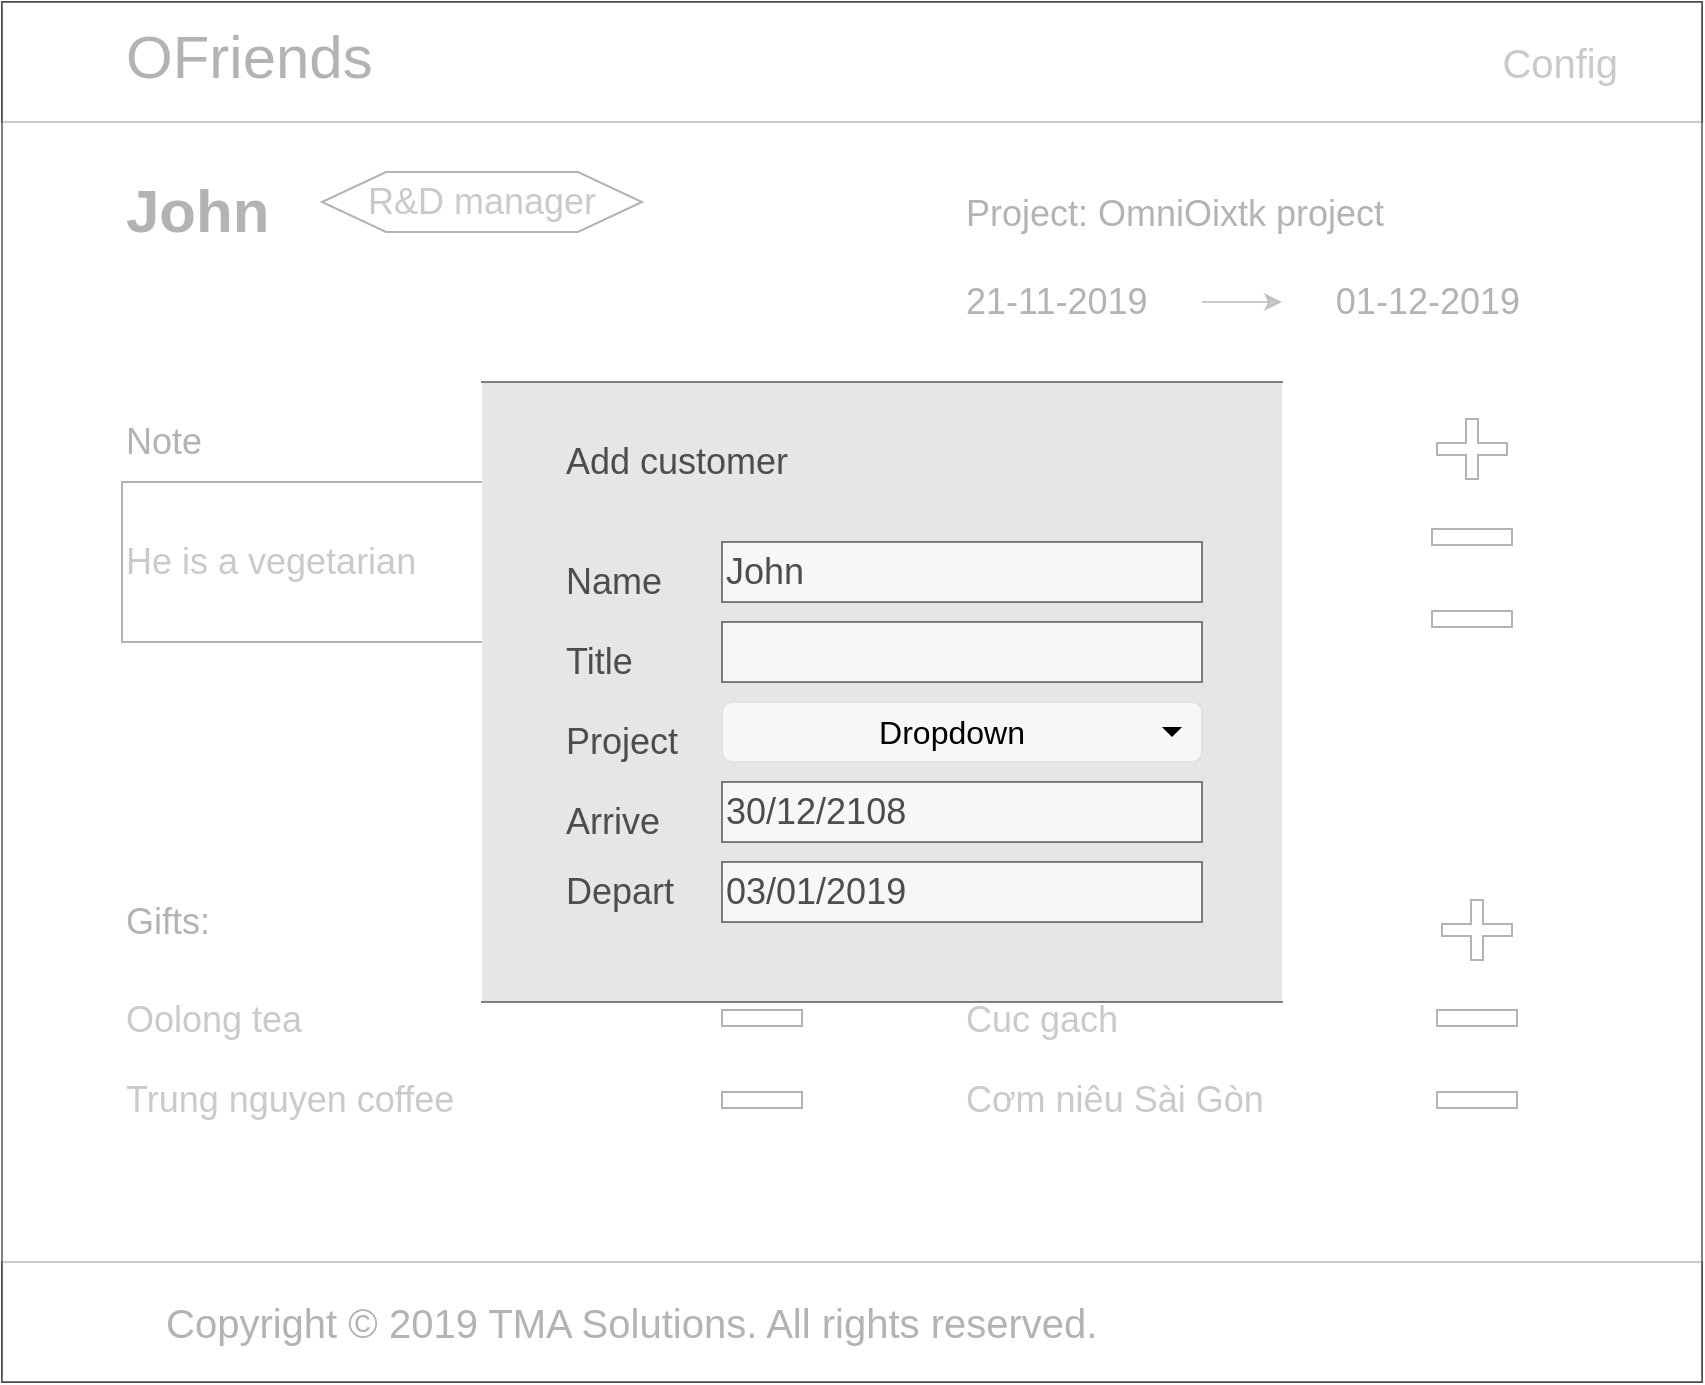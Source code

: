 <mxfile version="10.2.1" type="device"><diagram id="oSVK45ntM9ekwhACHQQf" name="Page-1"><mxGraphModel dx="1188" dy="718" grid="1" gridSize="10" guides="1" tooltips="1" connect="1" arrows="1" fold="1" page="1" pageScale="1" pageWidth="850" pageHeight="1100" math="0" shadow="0"><root><mxCell id="0"/><mxCell id="1" parent="0"/><mxCell id="c798-aoe-cJkhllQcpoC-25" value="" style="rounded=0;whiteSpace=wrap;html=1;shadow=0;strokeColor=#4D4D4D;fillColor=none;fontSize=16;fontColor=#4D4D4D;align=left;container=1;" vertex="1" parent="1"><mxGeometry width="850" height="60" as="geometry"/></mxCell><mxCell id="c798-aoe-cJkhllQcpoC-28" value="Config" style="text;html=1;strokeColor=none;fillColor=none;align=right;verticalAlign=middle;whiteSpace=wrap;rounded=0;shadow=0;fontSize=20;fontColor=#4D4D4D;" vertex="1" parent="c798-aoe-cJkhllQcpoC-25"><mxGeometry x="730" y="20" width="80" height="20" as="geometry"/></mxCell><mxCell id="c798-aoe-cJkhllQcpoC-26" value="" style="rounded=0;whiteSpace=wrap;html=1;shadow=0;strokeColor=#4D4D4D;fillColor=none;fontSize=16;fontColor=#4D4D4D;align=left;container=1;" vertex="1" parent="1"><mxGeometry y="630" width="850" height="60" as="geometry"/></mxCell><mxCell id="c798-aoe-cJkhllQcpoC-27" value="Copyright © 2019 TMA Solutions. All rights reserved." style="text;html=1;strokeColor=none;fillColor=none;align=left;verticalAlign=middle;whiteSpace=wrap;rounded=0;labelBorderColor=none;fontSize=20;flipH=0;" vertex="1" parent="c798-aoe-cJkhllQcpoC-26"><mxGeometry x="80" y="10" width="480" height="40" as="geometry"/></mxCell><mxCell id="c798-aoe-cJkhllQcpoC-2" value="&lt;font style=&quot;font-size: 30px;&quot;&gt;OFriends&lt;/font&gt;" style="text;html=1;strokeColor=none;fillColor=none;align=left;verticalAlign=top;whiteSpace=wrap;rounded=0;labelBorderColor=none;fontSize=30;flipH=0;" vertex="1" parent="1"><mxGeometry x="59.964" y="3" width="160.783" height="40" as="geometry"/></mxCell><mxCell id="c798-aoe-cJkhllQcpoC-62" value="&lt;font style=&quot;font-size: 30px&quot;&gt;John&lt;/font&gt;" style="text;html=1;strokeColor=none;fillColor=none;align=left;verticalAlign=top;whiteSpace=wrap;rounded=0;labelBorderColor=none;fontSize=30;flipH=0;fontStyle=1" vertex="1" parent="1"><mxGeometry x="59.964" y="80" width="160.783" height="40" as="geometry"/></mxCell><mxCell id="c798-aoe-cJkhllQcpoC-65" value="&lt;font style=&quot;font-size: 18px&quot;&gt;21-11-2019&lt;/font&gt;" style="text;html=1;strokeColor=none;fillColor=none;align=left;verticalAlign=middle;whiteSpace=wrap;rounded=0;labelBorderColor=none;fontSize=18;flipH=0;" vertex="1" parent="1"><mxGeometry x="480" y="140" width="120" height="20" as="geometry"/></mxCell><mxCell id="c798-aoe-cJkhllQcpoC-66" value="&lt;font style=&quot;font-size: 18px&quot;&gt;01-12-2019&lt;/font&gt;" style="text;html=1;strokeColor=none;fillColor=none;align=right;verticalAlign=middle;rounded=0;labelBorderColor=none;fontSize=18;flipH=0;" vertex="1" parent="1"><mxGeometry x="640" y="140" width="120" height="20" as="geometry"/></mxCell><mxCell id="c798-aoe-cJkhllQcpoC-67" value="" style="endArrow=classic;html=1;fontSize=18;fontColor=#4D4D4D;opacity=70;entryX=0;entryY=0.5;entryDx=0;entryDy=0;exitX=1;exitY=0.5;exitDx=0;exitDy=0;" edge="1" parent="1" source="c798-aoe-cJkhllQcpoC-65" target="c798-aoe-cJkhllQcpoC-66"><mxGeometry width="50" height="50" relative="1" as="geometry"><mxPoint x="600" y="180" as="sourcePoint"/><mxPoint x="650" y="130" as="targetPoint"/></mxGeometry></mxCell><mxCell id="c798-aoe-cJkhllQcpoC-68" value="&lt;font style=&quot;font-size: 18px&quot;&gt;Project: OmniOixtk project&lt;/font&gt;" style="text;html=1;strokeColor=none;fillColor=none;align=left;verticalAlign=bottom;whiteSpace=wrap;rounded=0;labelBorderColor=none;fontSize=18;flipH=0;fontStyle=0" vertex="1" parent="1"><mxGeometry x="480" y="80" width="220" height="40" as="geometry"/></mxCell><mxCell id="c798-aoe-cJkhllQcpoC-70" value="&lt;font style=&quot;font-size: 18px&quot;&gt;Gifts:&lt;/font&gt;" style="text;html=1;strokeColor=none;fillColor=none;align=left;verticalAlign=bottom;whiteSpace=wrap;rounded=0;labelBorderColor=none;fontSize=18;flipH=0;fontStyle=0" vertex="1" parent="1"><mxGeometry x="60" y="444" width="50" height="30" as="geometry"/></mxCell><mxCell id="c798-aoe-cJkhllQcpoC-82" value="Oolong tea" style="text;html=1;strokeColor=none;fillColor=none;align=left;verticalAlign=middle;whiteSpace=wrap;rounded=0;shadow=0;fontSize=18;fontColor=#4D4D4D;" vertex="1" parent="1"><mxGeometry x="60" y="499" width="100" height="20" as="geometry"/></mxCell><mxCell id="c798-aoe-cJkhllQcpoC-83" value="" style="shape=cross;whiteSpace=wrap;html=1;rounded=0;shadow=0;fillColor=none;gradientColor=none;fontSize=18;fontColor=#4D4D4D;align=right;" vertex="1" parent="1"><mxGeometry x="362.5" y="449" width="35" height="30" as="geometry"/></mxCell><mxCell id="c798-aoe-cJkhllQcpoC-84" value="" style="rounded=0;whiteSpace=wrap;html=1;shadow=0;fillColor=none;gradientColor=none;fontSize=18;fontColor=#4D4D4D;align=right;" vertex="1" parent="1"><mxGeometry x="360" y="504" width="40" height="8" as="geometry"/></mxCell><mxCell id="c798-aoe-cJkhllQcpoC-85" value="Trung nguyen coffee" style="text;html=1;strokeColor=none;fillColor=none;align=left;verticalAlign=middle;whiteSpace=wrap;rounded=0;shadow=0;fontSize=18;fontColor=#4D4D4D;" vertex="1" parent="1"><mxGeometry x="60" y="539" width="220" height="20" as="geometry"/></mxCell><mxCell id="c798-aoe-cJkhllQcpoC-86" value="" style="rounded=0;whiteSpace=wrap;html=1;shadow=0;fillColor=none;gradientColor=none;fontSize=18;fontColor=#4D4D4D;align=right;" vertex="1" parent="1"><mxGeometry x="360" y="545" width="40" height="8" as="geometry"/></mxCell><mxCell id="c798-aoe-cJkhllQcpoC-87" value="&lt;font style=&quot;font-size: 18px&quot;&gt;Restaurant&lt;/font&gt;" style="text;html=1;strokeColor=none;fillColor=none;align=left;verticalAlign=bottom;whiteSpace=wrap;rounded=0;labelBorderColor=none;fontSize=18;flipH=0;fontStyle=0" vertex="1" parent="1"><mxGeometry x="480" y="444.5" width="100" height="30" as="geometry"/></mxCell><mxCell id="c798-aoe-cJkhllQcpoC-88" value="Cuc gach" style="text;html=1;strokeColor=none;fillColor=none;align=left;verticalAlign=middle;whiteSpace=wrap;rounded=0;shadow=0;fontSize=18;fontColor=#4D4D4D;" vertex="1" parent="1"><mxGeometry x="480" y="499" width="100" height="20" as="geometry"/></mxCell><mxCell id="c798-aoe-cJkhllQcpoC-89" value="" style="shape=cross;whiteSpace=wrap;html=1;rounded=0;shadow=0;fillColor=none;gradientColor=none;fontSize=18;fontColor=#4D4D4D;align=right;" vertex="1" parent="1"><mxGeometry x="720" y="449" width="35" height="30" as="geometry"/></mxCell><mxCell id="c798-aoe-cJkhllQcpoC-90" value="" style="rounded=0;whiteSpace=wrap;html=1;shadow=0;fillColor=none;gradientColor=none;fontSize=18;fontColor=#4D4D4D;align=right;" vertex="1" parent="1"><mxGeometry x="717.5" y="504" width="40" height="8" as="geometry"/></mxCell><mxCell id="c798-aoe-cJkhllQcpoC-91" value="Cơm niêu Sài Gòn" style="text;html=1;strokeColor=none;fillColor=none;align=left;verticalAlign=middle;whiteSpace=wrap;rounded=0;shadow=0;fontSize=18;fontColor=#4D4D4D;" vertex="1" parent="1"><mxGeometry x="480" y="539" width="220" height="20" as="geometry"/></mxCell><mxCell id="c798-aoe-cJkhllQcpoC-92" value="" style="rounded=0;whiteSpace=wrap;html=1;shadow=0;fillColor=none;gradientColor=none;fontSize=18;fontColor=#4D4D4D;align=right;" vertex="1" parent="1"><mxGeometry x="717.5" y="545" width="40" height="8" as="geometry"/></mxCell><mxCell id="c798-aoe-cJkhllQcpoC-93" value="&lt;font style=&quot;font-size: 18px&quot;&gt;Place visited&lt;/font&gt;" style="text;html=1;strokeColor=none;fillColor=none;align=left;verticalAlign=bottom;whiteSpace=wrap;rounded=0;labelBorderColor=none;fontSize=18;flipH=0;fontStyle=0" vertex="1" parent="1"><mxGeometry x="477.5" y="204" width="110" height="30" as="geometry"/></mxCell><mxCell id="c798-aoe-cJkhllQcpoC-94" value="Vung Tau" style="text;html=1;strokeColor=none;fillColor=none;align=left;verticalAlign=middle;whiteSpace=wrap;rounded=0;shadow=0;fontSize=18;fontColor=#4D4D4D;" vertex="1" parent="1"><mxGeometry x="477.5" y="258.5" width="100" height="20" as="geometry"/></mxCell><mxCell id="c798-aoe-cJkhllQcpoC-95" value="" style="shape=cross;whiteSpace=wrap;html=1;rounded=0;shadow=0;fillColor=none;gradientColor=none;fontSize=18;fontColor=#4D4D4D;align=right;" vertex="1" parent="1"><mxGeometry x="717.5" y="208.5" width="35" height="30" as="geometry"/></mxCell><mxCell id="c798-aoe-cJkhllQcpoC-96" value="" style="rounded=0;whiteSpace=wrap;html=1;shadow=0;fillColor=none;gradientColor=none;fontSize=18;fontColor=#4D4D4D;align=right;" vertex="1" parent="1"><mxGeometry x="715" y="263.5" width="40" height="8" as="geometry"/></mxCell><mxCell id="c798-aoe-cJkhllQcpoC-97" value="Binh Dinh" style="text;html=1;strokeColor=none;fillColor=none;align=left;verticalAlign=middle;whiteSpace=wrap;rounded=0;shadow=0;fontSize=18;fontColor=#4D4D4D;" vertex="1" parent="1"><mxGeometry x="477.5" y="298.5" width="220" height="20" as="geometry"/></mxCell><mxCell id="c798-aoe-cJkhllQcpoC-98" value="" style="rounded=0;whiteSpace=wrap;html=1;shadow=0;fillColor=none;gradientColor=none;fontSize=18;fontColor=#4D4D4D;align=right;" vertex="1" parent="1"><mxGeometry x="715" y="304.5" width="40" height="8" as="geometry"/></mxCell><mxCell id="c798-aoe-cJkhllQcpoC-99" value="&lt;font style=&quot;font-size: 18px&quot;&gt;Note&lt;/font&gt;" style="text;html=1;strokeColor=none;fillColor=none;align=left;verticalAlign=bottom;whiteSpace=wrap;rounded=0;labelBorderColor=none;fontSize=18;flipH=0;fontStyle=0" vertex="1" parent="1"><mxGeometry x="60" y="204" width="170" height="30" as="geometry"/></mxCell><mxCell id="c798-aoe-cJkhllQcpoC-100" value="He is a vegetarian" style="rounded=0;whiteSpace=wrap;html=1;shadow=0;fillColor=none;gradientColor=none;fontSize=18;fontColor=#4D4D4D;align=left;" vertex="1" parent="1"><mxGeometry x="60" y="240" width="340" height="80" as="geometry"/></mxCell><mxCell id="c798-aoe-cJkhllQcpoC-103" value="R&amp;amp;D manager" style="shape=hexagon;perimeter=hexagonPerimeter2;whiteSpace=wrap;html=1;rounded=0;shadow=0;fillColor=none;gradientColor=none;fontSize=18;fontColor=#4D4D4D;align=center;size=0.2;" vertex="1" parent="1"><mxGeometry x="160" y="85" width="160" height="30" as="geometry"/></mxCell><mxCell id="c798-aoe-cJkhllQcpoC-105" value="" style="rounded=0;whiteSpace=wrap;html=1;shadow=0;fillColor=#ffffff;gradientColor=none;fontSize=18;fontColor=#4D4D4D;align=center;strokeColor=#4D4D4D;opacity=70;" vertex="1" parent="1"><mxGeometry width="850" height="690" as="geometry"/></mxCell><mxCell id="c798-aoe-cJkhllQcpoC-124" value="" style="group;fillColor=#E6E6E6;" vertex="1" connectable="0" parent="1"><mxGeometry x="240" y="190" width="400" height="310" as="geometry"/></mxCell><mxCell id="c798-aoe-cJkhllQcpoC-107" value="" style="shape=partialRectangle;whiteSpace=wrap;html=1;left=0;right=0;fillColor=none;rounded=0;shadow=0;strokeColor=#4D4D4D;fontSize=18;fontColor=#4D4D4D;opacity=70;align=center;" vertex="1" parent="c798-aoe-cJkhllQcpoC-124"><mxGeometry width="400" height="310" as="geometry"/></mxCell><mxCell id="c798-aoe-cJkhllQcpoC-111" value="Add customer" style="text;html=1;strokeColor=none;fillColor=none;align=left;verticalAlign=middle;whiteSpace=wrap;rounded=0;shadow=0;fontSize=18;fontColor=#4D4D4D;opacity=70;" vertex="1" parent="c798-aoe-cJkhllQcpoC-124"><mxGeometry x="40" y="30" width="160" height="20" as="geometry"/></mxCell><mxCell id="c798-aoe-cJkhllQcpoC-112" value="Name" style="text;html=1;strokeColor=none;fillColor=none;align=left;verticalAlign=middle;whiteSpace=wrap;rounded=0;shadow=0;fontSize=18;fontColor=#4D4D4D;opacity=70;" vertex="1" parent="c798-aoe-cJkhllQcpoC-124"><mxGeometry x="40" y="90" width="160" height="20" as="geometry"/></mxCell><mxCell id="c798-aoe-cJkhllQcpoC-113" value="John" style="rounded=0;whiteSpace=wrap;html=1;shadow=0;strokeColor=#4D4D4D;fillColor=#ffffff;gradientColor=none;fontSize=18;fontColor=#4D4D4D;opacity=70;align=left;" vertex="1" parent="c798-aoe-cJkhllQcpoC-124"><mxGeometry x="120" y="80" width="240" height="30" as="geometry"/></mxCell><mxCell id="c798-aoe-cJkhllQcpoC-114" value="Title" style="text;html=1;strokeColor=none;fillColor=none;align=left;verticalAlign=middle;whiteSpace=wrap;rounded=0;shadow=0;fontSize=18;fontColor=#4D4D4D;opacity=70;" vertex="1" parent="c798-aoe-cJkhllQcpoC-124"><mxGeometry x="40" y="130" width="160" height="20" as="geometry"/></mxCell><mxCell id="c798-aoe-cJkhllQcpoC-115" value="" style="rounded=0;whiteSpace=wrap;html=1;shadow=0;strokeColor=#4D4D4D;fillColor=#ffffff;gradientColor=none;fontSize=18;fontColor=#4D4D4D;opacity=70;align=left;" vertex="1" parent="c798-aoe-cJkhllQcpoC-124"><mxGeometry x="120" y="120" width="240" height="30" as="geometry"/></mxCell><mxCell id="c798-aoe-cJkhllQcpoC-116" value="Project" style="text;html=1;strokeColor=none;fillColor=none;align=left;verticalAlign=middle;whiteSpace=wrap;rounded=0;shadow=0;fontSize=18;fontColor=#4D4D4D;opacity=70;" vertex="1" parent="c798-aoe-cJkhllQcpoC-124"><mxGeometry x="40" y="170" width="160" height="20" as="geometry"/></mxCell><mxCell id="c798-aoe-cJkhllQcpoC-118" value="Dropdown" style="html=1;shadow=0;dashed=0;shape=mxgraph.bootstrap.rrect;rSize=5;strokeColor=#dddddd;spacingRight=10;fontSize=16;whiteSpace=wrap;fillColor=#ffffff;align=center;rounded=0;opacity=70;" vertex="1" parent="c798-aoe-cJkhllQcpoC-124"><mxGeometry x="120" y="160" width="240" height="30" as="geometry"/></mxCell><mxCell id="c798-aoe-cJkhllQcpoC-119" value="" style="shape=triangle;direction=south;fillColor=#000000;strokeColor=none;perimeter=none;" vertex="1" parent="c798-aoe-cJkhllQcpoC-118"><mxGeometry x="1" y="0.5" width="10" height="5" relative="1" as="geometry"><mxPoint x="-20" y="-2.5" as="offset"/></mxGeometry></mxCell><mxCell id="c798-aoe-cJkhllQcpoC-120" value="Depart" style="text;html=1;strokeColor=none;fillColor=none;align=left;verticalAlign=middle;whiteSpace=wrap;rounded=0;shadow=0;fontSize=18;fontColor=#4D4D4D;opacity=70;" vertex="1" parent="c798-aoe-cJkhllQcpoC-124"><mxGeometry x="40" y="245" width="160" height="20" as="geometry"/></mxCell><mxCell id="c798-aoe-cJkhllQcpoC-121" value="03/01/2019" style="rounded=0;whiteSpace=wrap;html=1;shadow=0;strokeColor=#4D4D4D;fillColor=#ffffff;gradientColor=none;fontSize=18;fontColor=#4D4D4D;opacity=70;align=left;" vertex="1" parent="c798-aoe-cJkhllQcpoC-124"><mxGeometry x="120" y="240" width="240" height="30" as="geometry"/></mxCell><mxCell id="c798-aoe-cJkhllQcpoC-122" value="Arrive" style="text;html=1;strokeColor=none;fillColor=none;align=left;verticalAlign=middle;whiteSpace=wrap;rounded=0;shadow=0;fontSize=18;fontColor=#4D4D4D;opacity=70;" vertex="1" parent="c798-aoe-cJkhllQcpoC-124"><mxGeometry x="40" y="210" width="160" height="20" as="geometry"/></mxCell><mxCell id="c798-aoe-cJkhllQcpoC-123" value="30/12/2108" style="rounded=0;whiteSpace=wrap;html=1;shadow=0;strokeColor=#4D4D4D;fillColor=#ffffff;gradientColor=none;fontSize=18;fontColor=#4D4D4D;opacity=70;align=left;" vertex="1" parent="c798-aoe-cJkhllQcpoC-124"><mxGeometry x="120" y="200" width="240" height="30" as="geometry"/></mxCell></root></mxGraphModel></diagram></mxfile>